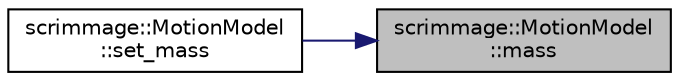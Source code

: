 digraph "scrimmage::MotionModel::mass"
{
 // LATEX_PDF_SIZE
  edge [fontname="Helvetica",fontsize="10",labelfontname="Helvetica",labelfontsize="10"];
  node [fontname="Helvetica",fontsize="10",shape=record];
  rankdir="RL";
  Node1 [label="scrimmage::MotionModel\l::mass",height=0.2,width=0.4,color="black", fillcolor="grey75", style="filled", fontcolor="black",tooltip=" "];
  Node1 -> Node2 [dir="back",color="midnightblue",fontsize="10",style="solid",fontname="Helvetica"];
  Node2 [label="scrimmage::MotionModel\l::set_mass",height=0.2,width=0.4,color="black", fillcolor="white", style="filled",URL="$classscrimmage_1_1MotionModel.html#ae81ad2318be2a184a063dbf744a0e970",tooltip=" "];
}
